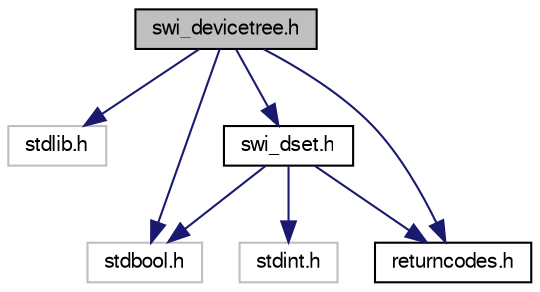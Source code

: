 digraph G
{
  bgcolor="transparent";
  edge [fontname="FreeSans",fontsize=10,labelfontname="FreeSans",labelfontsize=10];
  node [fontname="FreeSans",fontsize=10,shape=record];
  Node1 [label="swi_devicetree.h",height=0.2,width=0.4,color="black", fillcolor="grey75", style="filled" fontcolor="black"];
  Node1 -> Node2 [color="midnightblue",fontsize=10,style="solid",fontname="FreeSans"];
  Node2 [label="stdlib.h",height=0.2,width=0.4,color="grey75"];
  Node1 -> Node3 [color="midnightblue",fontsize=10,style="solid",fontname="FreeSans"];
  Node3 [label="stdbool.h",height=0.2,width=0.4,color="grey75"];
  Node1 -> Node4 [color="midnightblue",fontsize=10,style="solid",fontname="FreeSans"];
  Node4 [label="returncodes.h",height=0.2,width=0.4,color="black",URL="$returncodes_8h.html",tooltip="Common return codes."];
  Node1 -> Node5 [color="midnightblue",fontsize=10,style="solid",fontname="FreeSans"];
  Node5 [label="swi_dset.h",height=0.2,width=0.4,color="black",URL="$swi__dset_8h.html",tooltip="Data Set API provides ways to manipulate incoming data."];
  Node5 -> Node6 [color="midnightblue",fontsize=10,style="solid",fontname="FreeSans"];
  Node6 [label="stdint.h",height=0.2,width=0.4,color="grey75"];
  Node5 -> Node3 [color="midnightblue",fontsize=10,style="solid",fontname="FreeSans"];
  Node5 -> Node4 [color="midnightblue",fontsize=10,style="solid",fontname="FreeSans"];
}
